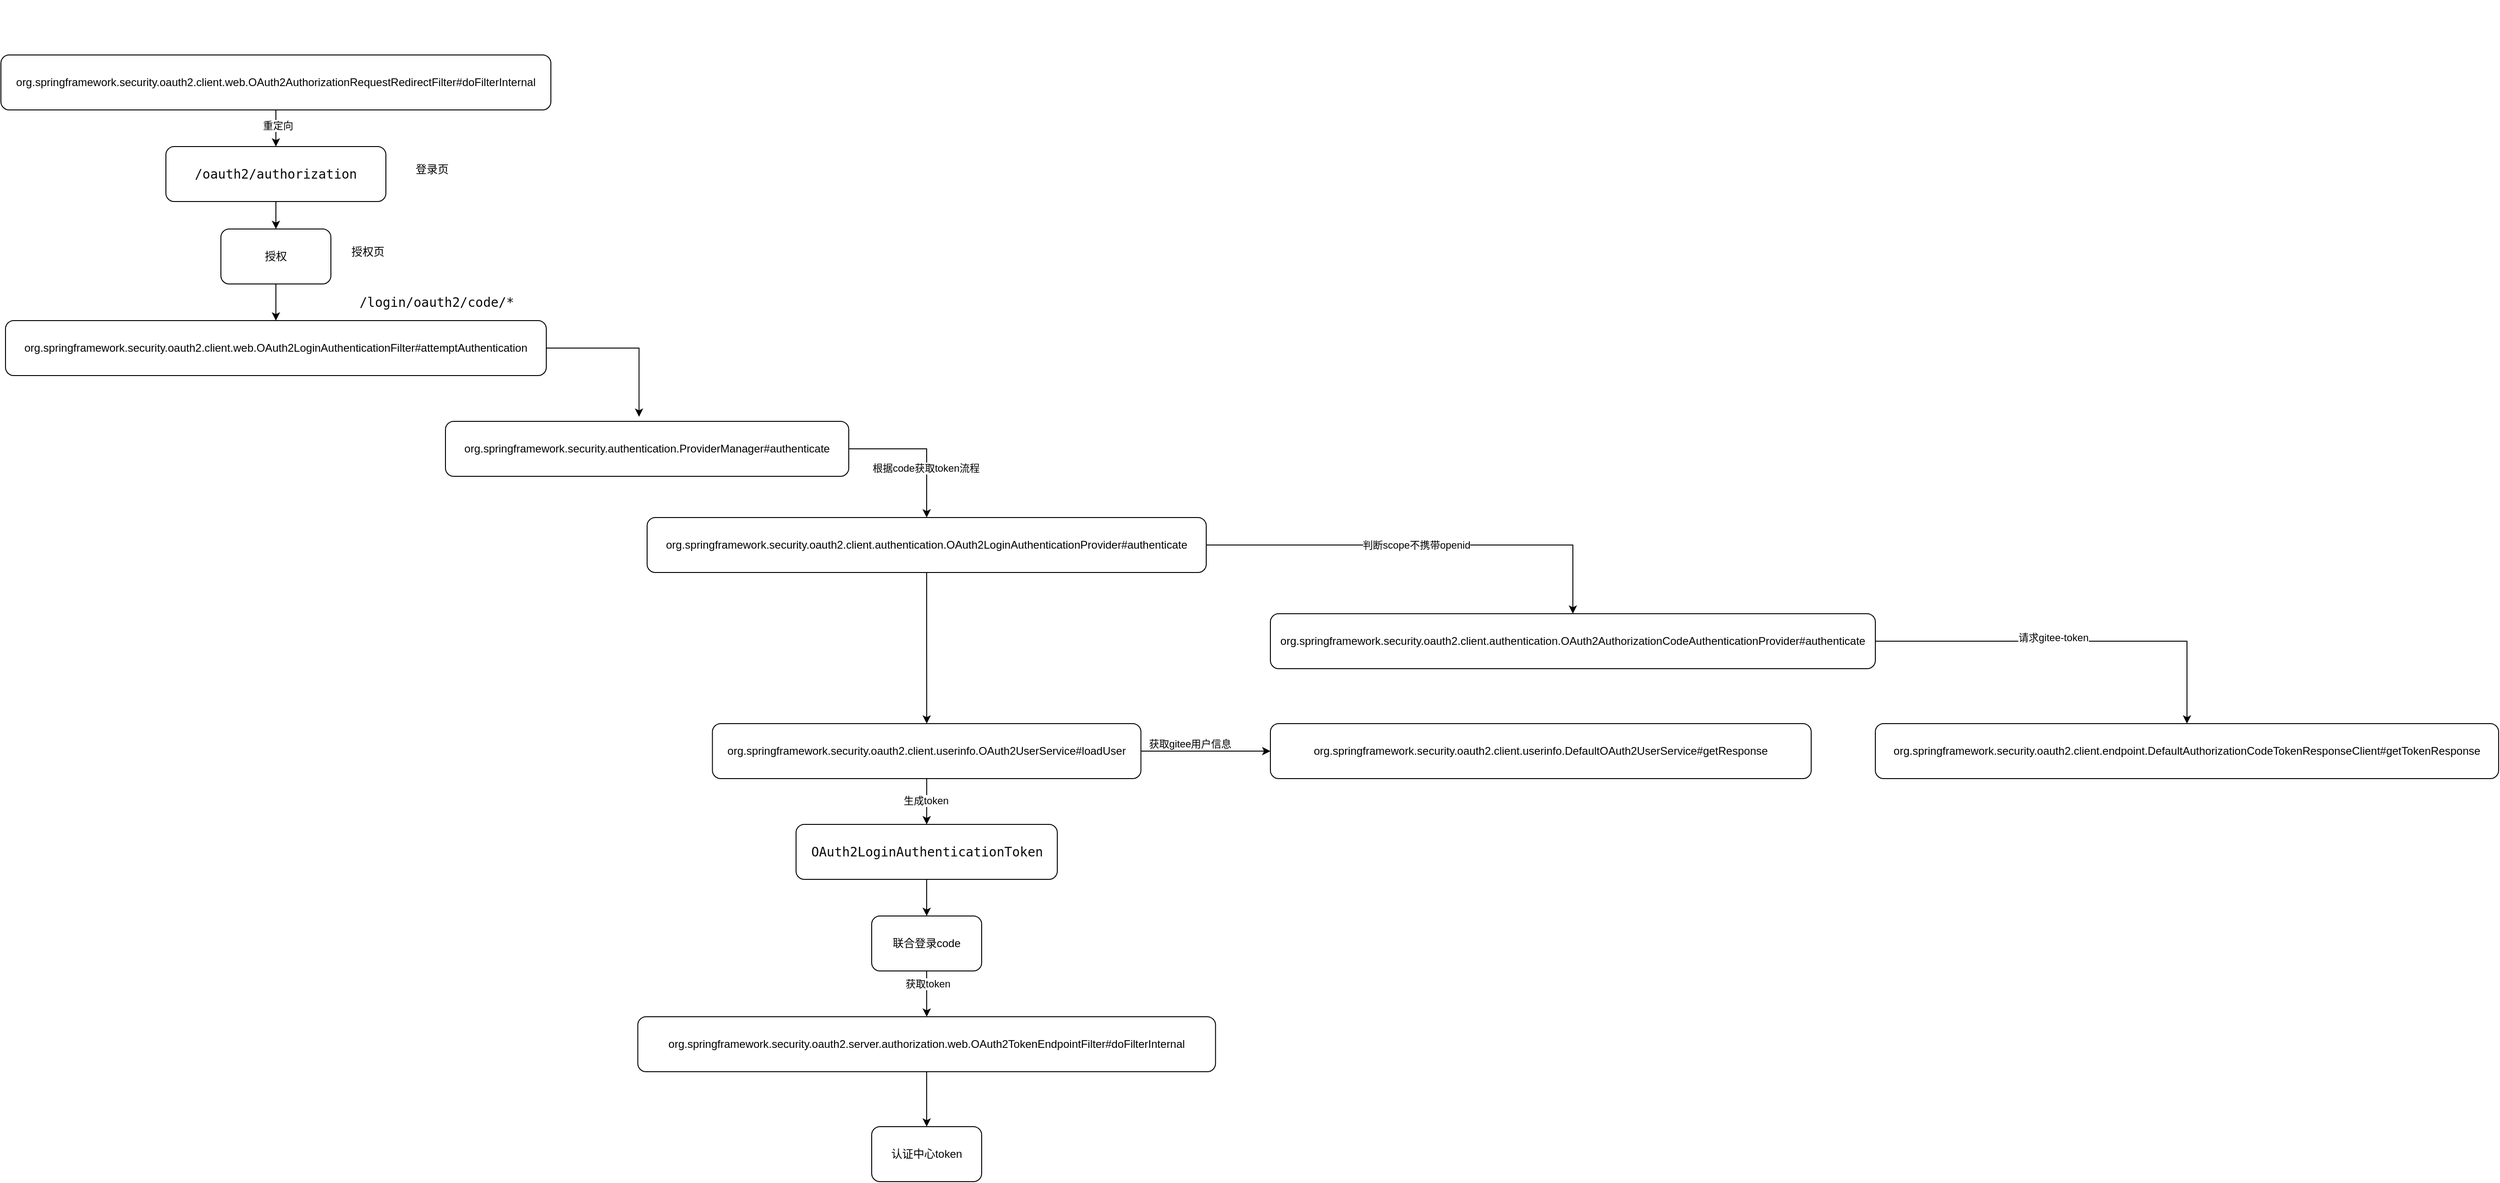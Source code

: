 <mxfile version="20.8.10" type="github">
  <diagram name="第 1 页" id="EFMNhmo5W3_Umspm_e9S">
    <mxGraphModel dx="1194" dy="1827" grid="1" gridSize="10" guides="1" tooltips="1" connect="1" arrows="1" fold="1" page="1" pageScale="1" pageWidth="1654" pageHeight="1169" math="0" shadow="0">
      <root>
        <mxCell id="0" />
        <mxCell id="1" parent="0" />
        <mxCell id="7WuJgeiwE0rYBo4buCux-10" style="edgeStyle=orthogonalEdgeStyle;rounded=0;orthogonalLoop=1;jettySize=auto;html=1;exitX=1;exitY=0.5;exitDx=0;exitDy=0;" parent="1" source="7WuJgeiwE0rYBo4buCux-1" target="7WuJgeiwE0rYBo4buCux-5" edge="1">
          <mxGeometry relative="1" as="geometry" />
        </mxCell>
        <mxCell id="YZLFp5UPAa1ebA0SYYyl-4" value="判断scope不携带openid" style="edgeLabel;html=1;align=center;verticalAlign=middle;resizable=0;points=[];" vertex="1" connectable="0" parent="7WuJgeiwE0rYBo4buCux-10">
          <mxGeometry x="-0.036" relative="1" as="geometry">
            <mxPoint as="offset" />
          </mxGeometry>
        </mxCell>
        <mxCell id="7WuJgeiwE0rYBo4buCux-11" style="edgeStyle=orthogonalEdgeStyle;rounded=0;orthogonalLoop=1;jettySize=auto;html=1;exitX=0.5;exitY=1;exitDx=0;exitDy=0;" parent="1" source="7WuJgeiwE0rYBo4buCux-1" target="7WuJgeiwE0rYBo4buCux-12" edge="1">
          <mxGeometry relative="1" as="geometry">
            <mxPoint x="1240" y="450" as="targetPoint" />
          </mxGeometry>
        </mxCell>
        <mxCell id="7WuJgeiwE0rYBo4buCux-1" value="org.springframework.security.oauth2.client.authentication.OAuth2LoginAuthenticationProvider#authenticate" style="rounded=1;whiteSpace=wrap;html=1;" parent="1" vertex="1">
          <mxGeometry x="935" y="125" width="610" height="60" as="geometry" />
        </mxCell>
        <mxCell id="7WuJgeiwE0rYBo4buCux-7" style="edgeStyle=orthogonalEdgeStyle;rounded=0;orthogonalLoop=1;jettySize=auto;html=1;exitX=1;exitY=0.5;exitDx=0;exitDy=0;" parent="1" source="7WuJgeiwE0rYBo4buCux-5" target="7WuJgeiwE0rYBo4buCux-8" edge="1">
          <mxGeometry relative="1" as="geometry">
            <mxPoint x="2345" y="430" as="targetPoint" />
          </mxGeometry>
        </mxCell>
        <mxCell id="YZLFp5UPAa1ebA0SYYyl-3" value="请求gitee-token" style="edgeLabel;html=1;align=center;verticalAlign=middle;resizable=0;points=[];" vertex="1" connectable="0" parent="7WuJgeiwE0rYBo4buCux-7">
          <mxGeometry x="-0.101" y="4" relative="1" as="geometry">
            <mxPoint as="offset" />
          </mxGeometry>
        </mxCell>
        <mxCell id="7WuJgeiwE0rYBo4buCux-5" value="org.springframework.security.oauth2.client.authentication.OAuth2AuthorizationCodeAuthenticationProvider#authenticate" style="rounded=1;whiteSpace=wrap;html=1;" parent="1" vertex="1">
          <mxGeometry x="1615" y="230" width="660" height="60" as="geometry" />
        </mxCell>
        <mxCell id="7WuJgeiwE0rYBo4buCux-8" value="org.springframework.security.oauth2.client.endpoint.DefaultAuthorizationCodeTokenResponseClient#getTokenResponse" style="rounded=1;whiteSpace=wrap;html=1;" parent="1" vertex="1">
          <mxGeometry x="2275" y="350" width="680" height="60" as="geometry" />
        </mxCell>
        <mxCell id="7WuJgeiwE0rYBo4buCux-14" style="edgeStyle=orthogonalEdgeStyle;rounded=0;orthogonalLoop=1;jettySize=auto;html=1;exitX=1;exitY=0.5;exitDx=0;exitDy=0;" parent="1" source="7WuJgeiwE0rYBo4buCux-12" target="7WuJgeiwE0rYBo4buCux-15" edge="1">
          <mxGeometry relative="1" as="geometry">
            <mxPoint x="1725" y="470" as="targetPoint" />
          </mxGeometry>
        </mxCell>
        <mxCell id="YZLFp5UPAa1ebA0SYYyl-6" value="获取gitee用户信息" style="edgeLabel;html=1;align=center;verticalAlign=middle;resizable=0;points=[];" vertex="1" connectable="0" parent="7WuJgeiwE0rYBo4buCux-14">
          <mxGeometry x="-0.26" y="8" relative="1" as="geometry">
            <mxPoint as="offset" />
          </mxGeometry>
        </mxCell>
        <mxCell id="7WuJgeiwE0rYBo4buCux-17" style="edgeStyle=orthogonalEdgeStyle;rounded=0;orthogonalLoop=1;jettySize=auto;html=1;" parent="1" source="7WuJgeiwE0rYBo4buCux-12" target="7WuJgeiwE0rYBo4buCux-18" edge="1">
          <mxGeometry relative="1" as="geometry">
            <mxPoint x="1240" y="560" as="targetPoint" />
          </mxGeometry>
        </mxCell>
        <mxCell id="YZLFp5UPAa1ebA0SYYyl-7" value="生成token" style="edgeLabel;html=1;align=center;verticalAlign=middle;resizable=0;points=[];" vertex="1" connectable="0" parent="7WuJgeiwE0rYBo4buCux-17">
          <mxGeometry x="-0.052" y="-1" relative="1" as="geometry">
            <mxPoint as="offset" />
          </mxGeometry>
        </mxCell>
        <mxCell id="7WuJgeiwE0rYBo4buCux-12" value="org.springframework.security.oauth2.client.userinfo.OAuth2UserService#loadUser" style="rounded=1;whiteSpace=wrap;html=1;" parent="1" vertex="1">
          <mxGeometry x="1006.25" y="350" width="467.5" height="60" as="geometry" />
        </mxCell>
        <mxCell id="7WuJgeiwE0rYBo4buCux-15" value="org.springframework.security.oauth2.client.userinfo.DefaultOAuth2UserService#getResponse" style="rounded=1;whiteSpace=wrap;html=1;" parent="1" vertex="1">
          <mxGeometry x="1615" y="350" width="590" height="60" as="geometry" />
        </mxCell>
        <mxCell id="YZLFp5UPAa1ebA0SYYyl-1" style="edgeStyle=orthogonalEdgeStyle;rounded=0;orthogonalLoop=1;jettySize=auto;html=1;exitX=0.5;exitY=1;exitDx=0;exitDy=0;" edge="1" parent="1" source="7WuJgeiwE0rYBo4buCux-18" target="YZLFp5UPAa1ebA0SYYyl-2">
          <mxGeometry relative="1" as="geometry">
            <mxPoint x="1240" y="640" as="targetPoint" />
          </mxGeometry>
        </mxCell>
        <mxCell id="7WuJgeiwE0rYBo4buCux-18" value="&lt;pre style=&quot;background-color:#ffffff;color:#080808;font-family:&#39;JetBrains Mono&#39;,monospace;font-size:10.5pt;&quot;&gt;OAuth2LoginAuthenticationToken&lt;/pre&gt;" style="rounded=1;whiteSpace=wrap;html=1;" parent="1" vertex="1">
          <mxGeometry x="1097.5" y="460" width="285" height="60" as="geometry" />
        </mxCell>
        <mxCell id="YZLFp5UPAa1ebA0SYYyl-8" style="edgeStyle=orthogonalEdgeStyle;rounded=0;orthogonalLoop=1;jettySize=auto;html=1;exitX=1;exitY=0.5;exitDx=0;exitDy=0;entryX=0.5;entryY=0;entryDx=0;entryDy=0;" edge="1" parent="1" source="7WuJgeiwE0rYBo4buCux-20" target="7WuJgeiwE0rYBo4buCux-1">
          <mxGeometry relative="1" as="geometry" />
        </mxCell>
        <mxCell id="YZLFp5UPAa1ebA0SYYyl-9" value="根据code获取token流程" style="edgeLabel;html=1;align=center;verticalAlign=middle;resizable=0;points=[];" vertex="1" connectable="0" parent="YZLFp5UPAa1ebA0SYYyl-8">
          <mxGeometry x="0.317" y="-1" relative="1" as="geometry">
            <mxPoint as="offset" />
          </mxGeometry>
        </mxCell>
        <mxCell id="7WuJgeiwE0rYBo4buCux-20" value="org.springframework.security.authentication.ProviderManager#authenticate" style="rounded=1;whiteSpace=wrap;html=1;" parent="1" vertex="1">
          <mxGeometry x="715" y="20" width="440" height="60" as="geometry" />
        </mxCell>
        <mxCell id="7WuJgeiwE0rYBo4buCux-25" style="edgeStyle=orthogonalEdgeStyle;rounded=0;orthogonalLoop=1;jettySize=auto;html=1;exitX=1;exitY=0.5;exitDx=0;exitDy=0;entryX=0.48;entryY=-0.083;entryDx=0;entryDy=0;entryPerimeter=0;" parent="1" source="7WuJgeiwE0rYBo4buCux-24" target="7WuJgeiwE0rYBo4buCux-20" edge="1">
          <mxGeometry relative="1" as="geometry" />
        </mxCell>
        <mxCell id="7WuJgeiwE0rYBo4buCux-24" value="org.springframework.security.oauth2.client.web.OAuth2LoginAuthenticationFilter#attemptAuthentication" style="rounded=1;whiteSpace=wrap;html=1;" parent="1" vertex="1">
          <mxGeometry x="235" y="-90" width="590" height="60" as="geometry" />
        </mxCell>
        <mxCell id="7WuJgeiwE0rYBo4buCux-26" value="&lt;pre style=&quot;background-color:#ffffff;color:#080808;font-family:&#39;JetBrains Mono&#39;,monospace;font-size:10.5pt;&quot;&gt;/login/oauth2/code/*&lt;/pre&gt;" style="text;html=1;align=center;verticalAlign=middle;resizable=0;points=[];autosize=1;strokeColor=none;fillColor=none;" parent="1" vertex="1">
          <mxGeometry x="610" y="-140" width="190" height="60" as="geometry" />
        </mxCell>
        <mxCell id="7WuJgeiwE0rYBo4buCux-27" value="&lt;pre style=&quot;background-color:#ffffff;color:#080808;font-family:&#39;JetBrains Mono&#39;,monospace;font-size:10.5pt;&quot;&gt;&lt;br&gt;&lt;/pre&gt;" style="text;html=1;align=center;verticalAlign=middle;resizable=0;points=[];autosize=1;strokeColor=none;fillColor=none;" parent="1" vertex="1">
          <mxGeometry x="465" y="-440" width="20" height="60" as="geometry" />
        </mxCell>
        <mxCell id="7WuJgeiwE0rYBo4buCux-30" style="edgeStyle=orthogonalEdgeStyle;rounded=0;orthogonalLoop=1;jettySize=auto;html=1;exitX=0.5;exitY=1;exitDx=0;exitDy=0;" parent="1" source="7WuJgeiwE0rYBo4buCux-28" target="7WuJgeiwE0rYBo4buCux-29" edge="1">
          <mxGeometry relative="1" as="geometry" />
        </mxCell>
        <mxCell id="7WuJgeiwE0rYBo4buCux-31" value="重定向" style="edgeLabel;html=1;align=center;verticalAlign=middle;resizable=0;points=[];" parent="7WuJgeiwE0rYBo4buCux-30" vertex="1" connectable="0">
          <mxGeometry x="-0.17" y="2" relative="1" as="geometry">
            <mxPoint as="offset" />
          </mxGeometry>
        </mxCell>
        <mxCell id="7WuJgeiwE0rYBo4buCux-28" value="org.springframework.security.oauth2.client.web.OAuth2AuthorizationRequestRedirectFilter#doFilterInternal" style="rounded=1;whiteSpace=wrap;html=1;" parent="1" vertex="1">
          <mxGeometry x="230" y="-380" width="600" height="60" as="geometry" />
        </mxCell>
        <mxCell id="7WuJgeiwE0rYBo4buCux-35" style="edgeStyle=orthogonalEdgeStyle;rounded=0;orthogonalLoop=1;jettySize=auto;html=1;exitX=0.5;exitY=1;exitDx=0;exitDy=0;" parent="1" source="7WuJgeiwE0rYBo4buCux-29" target="7WuJgeiwE0rYBo4buCux-34" edge="1">
          <mxGeometry relative="1" as="geometry" />
        </mxCell>
        <mxCell id="7WuJgeiwE0rYBo4buCux-29" value="&lt;pre style=&quot;border-color: var(--border-color); background-color: rgb(255, 255, 255); color: rgb(8, 8, 8); font-family: &amp;quot;JetBrains Mono&amp;quot;, monospace; font-size: 10.5pt;&quot;&gt;/oauth2/authorization&lt;/pre&gt;" style="rounded=1;whiteSpace=wrap;html=1;" parent="1" vertex="1">
          <mxGeometry x="410" y="-280" width="240" height="60" as="geometry" />
        </mxCell>
        <mxCell id="7WuJgeiwE0rYBo4buCux-36" style="edgeStyle=orthogonalEdgeStyle;rounded=0;orthogonalLoop=1;jettySize=auto;html=1;exitX=0.5;exitY=1;exitDx=0;exitDy=0;entryX=0.5;entryY=0;entryDx=0;entryDy=0;" parent="1" source="7WuJgeiwE0rYBo4buCux-34" target="7WuJgeiwE0rYBo4buCux-24" edge="1">
          <mxGeometry relative="1" as="geometry" />
        </mxCell>
        <mxCell id="7WuJgeiwE0rYBo4buCux-34" value="授权" style="rounded=1;whiteSpace=wrap;html=1;" parent="1" vertex="1">
          <mxGeometry x="470" y="-190" width="120" height="60" as="geometry" />
        </mxCell>
        <mxCell id="7WuJgeiwE0rYBo4buCux-37" value="登录页" style="text;html=1;align=center;verticalAlign=middle;resizable=0;points=[];autosize=1;strokeColor=none;fillColor=none;" parent="1" vertex="1">
          <mxGeometry x="670" y="-270" width="60" height="30" as="geometry" />
        </mxCell>
        <mxCell id="7WuJgeiwE0rYBo4buCux-38" value="授权页" style="text;html=1;align=center;verticalAlign=middle;resizable=0;points=[];autosize=1;strokeColor=none;fillColor=none;" parent="1" vertex="1">
          <mxGeometry x="600" y="-180" width="60" height="30" as="geometry" />
        </mxCell>
        <mxCell id="YZLFp5UPAa1ebA0SYYyl-12" style="edgeStyle=orthogonalEdgeStyle;rounded=0;orthogonalLoop=1;jettySize=auto;html=1;exitX=0.5;exitY=1;exitDx=0;exitDy=0;" edge="1" parent="1" source="YZLFp5UPAa1ebA0SYYyl-2" target="YZLFp5UPAa1ebA0SYYyl-13">
          <mxGeometry relative="1" as="geometry">
            <mxPoint x="1239.714" y="660" as="targetPoint" />
          </mxGeometry>
        </mxCell>
        <mxCell id="YZLFp5UPAa1ebA0SYYyl-15" value="获取token" style="edgeLabel;html=1;align=center;verticalAlign=middle;resizable=0;points=[];" vertex="1" connectable="0" parent="YZLFp5UPAa1ebA0SYYyl-12">
          <mxGeometry x="-0.47" y="1" relative="1" as="geometry">
            <mxPoint as="offset" />
          </mxGeometry>
        </mxCell>
        <mxCell id="YZLFp5UPAa1ebA0SYYyl-2" value="联合登录code" style="rounded=1;whiteSpace=wrap;html=1;" vertex="1" parent="1">
          <mxGeometry x="1180" y="560" width="120" height="60" as="geometry" />
        </mxCell>
        <mxCell id="YZLFp5UPAa1ebA0SYYyl-11" value="认证中心token" style="rounded=1;whiteSpace=wrap;html=1;" vertex="1" parent="1">
          <mxGeometry x="1180.004" y="790" width="120" height="60" as="geometry" />
        </mxCell>
        <mxCell id="YZLFp5UPAa1ebA0SYYyl-18" style="edgeStyle=orthogonalEdgeStyle;rounded=0;orthogonalLoop=1;jettySize=auto;html=1;exitX=0.5;exitY=1;exitDx=0;exitDy=0;entryX=0.5;entryY=0;entryDx=0;entryDy=0;" edge="1" parent="1" source="YZLFp5UPAa1ebA0SYYyl-13" target="YZLFp5UPAa1ebA0SYYyl-11">
          <mxGeometry relative="1" as="geometry">
            <mxPoint x="1239.99" y="770" as="targetPoint" />
          </mxGeometry>
        </mxCell>
        <mxCell id="YZLFp5UPAa1ebA0SYYyl-13" value="org.springframework.security.oauth2.server.authorization.web.OAuth2TokenEndpointFilter#doFilterInternal" style="rounded=1;whiteSpace=wrap;html=1;" vertex="1" parent="1">
          <mxGeometry x="924.85" y="670" width="630.29" height="60" as="geometry" />
        </mxCell>
      </root>
    </mxGraphModel>
  </diagram>
</mxfile>
